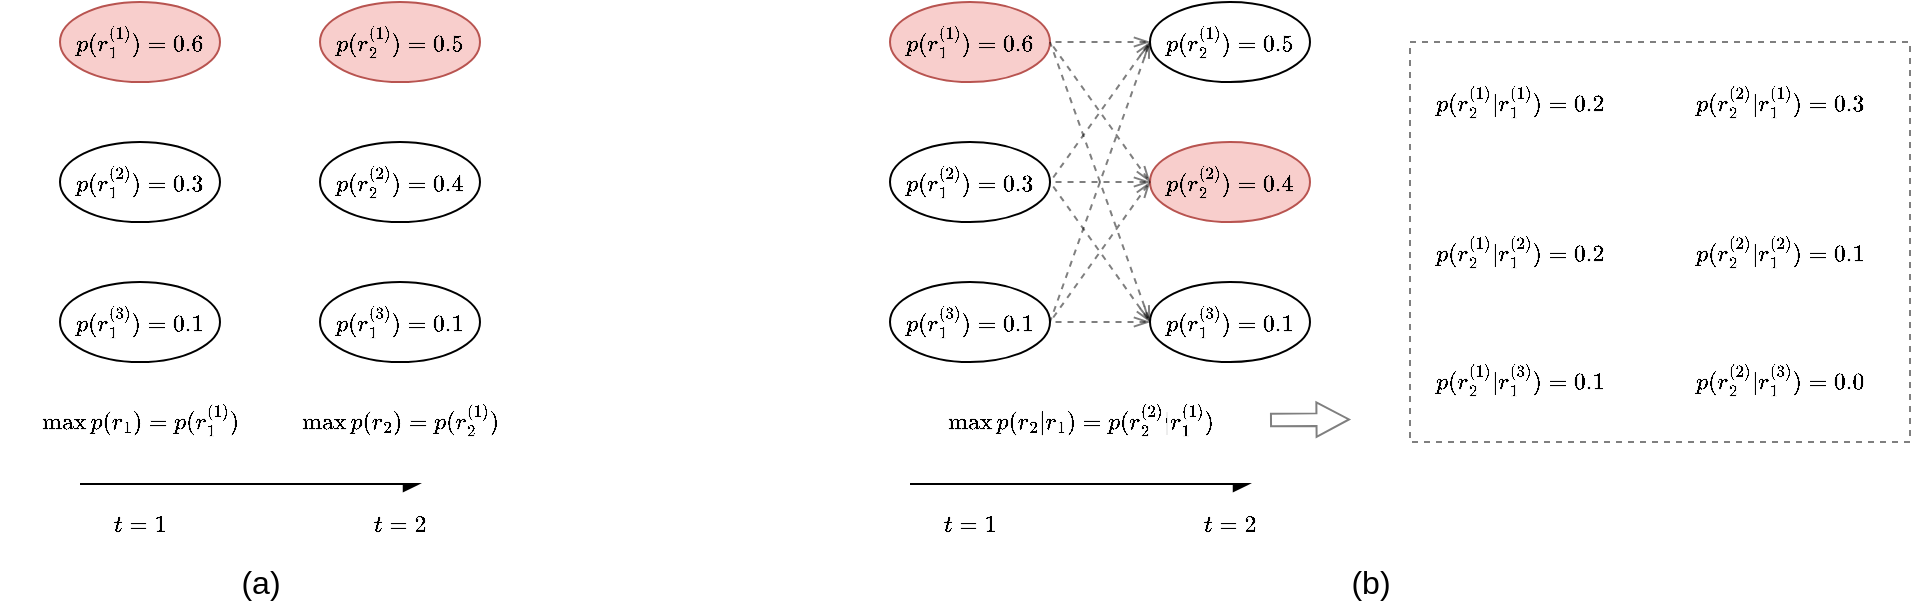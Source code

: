 <mxfile version="16.2.2" type="github"><diagram id="9NOF9pIbijMmcDffAA9m" name="Page-1"><mxGraphModel dx="1963" dy="759" grid="1" gridSize="10" guides="1" tooltips="1" connect="1" arrows="1" fold="1" page="1" pageScale="1" pageWidth="850" pageHeight="1100" math="1" shadow="0"><root><mxCell id="0"/><mxCell id="1" parent="0"/><mxCell id="eNLN1X___4Cwnm_M1iol-100" value="" style="rounded=0;whiteSpace=wrap;html=1;fontSize=10;dashed=1;fillColor=none;strokeColor=#000000;opacity=50;" vertex="1" parent="1"><mxGeometry x="535" y="610" width="250" height="200" as="geometry"/></mxCell><mxCell id="eNLN1X___4Cwnm_M1iol-56" value="&lt;font style=&quot;font-size: 10px&quot;&gt;$$p(r_1^{(1)})=0.6$$&lt;/font&gt;" style="ellipse;whiteSpace=wrap;html=1;fillColor=#f8cecc;strokeColor=#b85450;" vertex="1" parent="1"><mxGeometry x="-140" y="590" width="80" height="40" as="geometry"/></mxCell><mxCell id="eNLN1X___4Cwnm_M1iol-57" value="&lt;font style=&quot;font-size: 10px&quot;&gt;$$p(r_1^{(2)})=0.3$$&lt;/font&gt;" style="ellipse;whiteSpace=wrap;html=1;" vertex="1" parent="1"><mxGeometry x="-140" y="660" width="80" height="40" as="geometry"/></mxCell><mxCell id="eNLN1X___4Cwnm_M1iol-58" value="&lt;font style=&quot;font-size: 10px&quot;&gt;$$p(r_1^{(3)})=0.1$$&lt;/font&gt;" style="ellipse;whiteSpace=wrap;html=1;" vertex="1" parent="1"><mxGeometry x="-140" y="730" width="80" height="40" as="geometry"/></mxCell><mxCell id="eNLN1X___4Cwnm_M1iol-59" value="&lt;font style=&quot;font-size: 10px&quot;&gt;$$p(r_2^{(1)})=0.5$$&lt;/font&gt;" style="ellipse;whiteSpace=wrap;html=1;fillColor=#f8cecc;strokeColor=#b85450;" vertex="1" parent="1"><mxGeometry x="-10" y="590" width="80" height="40" as="geometry"/></mxCell><mxCell id="eNLN1X___4Cwnm_M1iol-60" value="&lt;font style=&quot;font-size: 10px&quot;&gt;$$p(r_2^{(2)})=0.4$$&lt;/font&gt;" style="ellipse;whiteSpace=wrap;html=1;" vertex="1" parent="1"><mxGeometry x="-10" y="660" width="80" height="40" as="geometry"/></mxCell><mxCell id="eNLN1X___4Cwnm_M1iol-61" value="&lt;font style=&quot;font-size: 10px&quot;&gt;$$p(r_1^{(3)})=0.1$$&lt;/font&gt;" style="ellipse;whiteSpace=wrap;html=1;" vertex="1" parent="1"><mxGeometry x="-10" y="730" width="80" height="40" as="geometry"/></mxCell><mxCell id="eNLN1X___4Cwnm_M1iol-62" value="&lt;font style=&quot;font-size: 10px&quot;&gt;$$p(r_1^{(1)})=0.6$$&lt;/font&gt;" style="ellipse;whiteSpace=wrap;html=1;fillColor=#f8cecc;strokeColor=#b85450;" vertex="1" parent="1"><mxGeometry x="275" y="590" width="80" height="40" as="geometry"/></mxCell><mxCell id="eNLN1X___4Cwnm_M1iol-63" value="&lt;font style=&quot;font-size: 10px&quot;&gt;$$p(r_1^{(2)})=0.3$$&lt;/font&gt;" style="ellipse;whiteSpace=wrap;html=1;" vertex="1" parent="1"><mxGeometry x="275" y="660" width="80" height="40" as="geometry"/></mxCell><mxCell id="eNLN1X___4Cwnm_M1iol-64" value="&lt;font style=&quot;font-size: 10px&quot;&gt;$$p(r_1^{(3)})=0.1$$&lt;/font&gt;" style="ellipse;whiteSpace=wrap;html=1;" vertex="1" parent="1"><mxGeometry x="275" y="730" width="80" height="40" as="geometry"/></mxCell><mxCell id="eNLN1X___4Cwnm_M1iol-65" value="&lt;font style=&quot;font-size: 10px&quot;&gt;$$p(r_2^{(1)})=0.5$$&lt;/font&gt;" style="ellipse;whiteSpace=wrap;html=1;" vertex="1" parent="1"><mxGeometry x="405" y="590" width="80" height="40" as="geometry"/></mxCell><mxCell id="eNLN1X___4Cwnm_M1iol-66" value="&lt;font style=&quot;font-size: 10px&quot;&gt;$$p(r_2^{(2)})=0.4$$&lt;/font&gt;" style="ellipse;whiteSpace=wrap;html=1;fillColor=#f8cecc;strokeColor=#b85450;" vertex="1" parent="1"><mxGeometry x="405" y="660" width="80" height="40" as="geometry"/></mxCell><mxCell id="eNLN1X___4Cwnm_M1iol-67" value="&lt;font style=&quot;font-size: 10px&quot;&gt;$$p(r_1^{(3)})=0.1$$&lt;/font&gt;" style="ellipse;whiteSpace=wrap;html=1;" vertex="1" parent="1"><mxGeometry x="405" y="730" width="80" height="40" as="geometry"/></mxCell><mxCell id="eNLN1X___4Cwnm_M1iol-68" value="" style="endArrow=none;html=1;rounded=0;dashed=1;fontSize=10;strokeColor=default;opacity=50;exitX=0;exitY=0.5;exitDx=0;exitDy=0;entryX=1;entryY=0.5;entryDx=0;entryDy=0;startArrow=openThin;startFill=0;" edge="1" parent="1" source="eNLN1X___4Cwnm_M1iol-65" target="eNLN1X___4Cwnm_M1iol-62"><mxGeometry width="50" height="50" relative="1" as="geometry"><mxPoint x="405" y="610" as="sourcePoint"/><mxPoint x="525" y="660" as="targetPoint"/></mxGeometry></mxCell><mxCell id="eNLN1X___4Cwnm_M1iol-69" value="" style="endArrow=none;html=1;rounded=0;dashed=1;fontSize=10;strokeColor=default;opacity=50;exitX=0;exitY=0.5;exitDx=0;exitDy=0;entryX=1;entryY=0.5;entryDx=0;entryDy=0;startArrow=openThin;startFill=0;" edge="1" parent="1" source="eNLN1X___4Cwnm_M1iol-66" target="eNLN1X___4Cwnm_M1iol-62"><mxGeometry width="50" height="50" relative="1" as="geometry"><mxPoint x="575" y="610" as="sourcePoint"/><mxPoint x="525" y="660" as="targetPoint"/></mxGeometry></mxCell><mxCell id="eNLN1X___4Cwnm_M1iol-70" value="" style="endArrow=none;html=1;rounded=0;dashed=1;fontSize=10;strokeColor=default;opacity=50;exitX=0;exitY=0.5;exitDx=0;exitDy=0;entryX=1;entryY=0.5;entryDx=0;entryDy=0;startArrow=openThin;startFill=0;" edge="1" parent="1" source="eNLN1X___4Cwnm_M1iol-67" target="eNLN1X___4Cwnm_M1iol-62"><mxGeometry width="50" height="50" relative="1" as="geometry"><mxPoint x="575" y="610" as="sourcePoint"/><mxPoint x="525" y="660" as="targetPoint"/></mxGeometry></mxCell><mxCell id="eNLN1X___4Cwnm_M1iol-72" value="" style="endArrow=none;html=1;rounded=0;dashed=1;fontSize=10;strokeColor=default;opacity=50;exitX=0;exitY=0.5;exitDx=0;exitDy=0;entryX=1;entryY=0.5;entryDx=0;entryDy=0;startArrow=openThin;startFill=0;" edge="1" parent="1" source="eNLN1X___4Cwnm_M1iol-65" target="eNLN1X___4Cwnm_M1iol-63"><mxGeometry width="50" height="50" relative="1" as="geometry"><mxPoint x="575" y="610" as="sourcePoint"/><mxPoint x="525" y="660" as="targetPoint"/></mxGeometry></mxCell><mxCell id="eNLN1X___4Cwnm_M1iol-73" value="" style="endArrow=none;html=1;rounded=0;dashed=1;fontSize=10;strokeColor=default;opacity=50;exitX=0;exitY=0.5;exitDx=0;exitDy=0;entryX=1;entryY=0.5;entryDx=0;entryDy=0;startArrow=openThin;startFill=0;" edge="1" parent="1" source="eNLN1X___4Cwnm_M1iol-66" target="eNLN1X___4Cwnm_M1iol-63"><mxGeometry width="50" height="50" relative="1" as="geometry"><mxPoint x="575" y="610" as="sourcePoint"/><mxPoint x="525" y="660" as="targetPoint"/></mxGeometry></mxCell><mxCell id="eNLN1X___4Cwnm_M1iol-74" value="" style="endArrow=none;html=1;rounded=0;dashed=1;fontSize=10;strokeColor=default;opacity=50;exitX=0;exitY=0.5;exitDx=0;exitDy=0;entryX=1;entryY=0.5;entryDx=0;entryDy=0;startArrow=openThin;startFill=0;" edge="1" parent="1" source="eNLN1X___4Cwnm_M1iol-67" target="eNLN1X___4Cwnm_M1iol-63"><mxGeometry width="50" height="50" relative="1" as="geometry"><mxPoint x="575" y="610" as="sourcePoint"/><mxPoint x="525" y="660" as="targetPoint"/></mxGeometry></mxCell><mxCell id="eNLN1X___4Cwnm_M1iol-75" value="" style="endArrow=none;html=1;rounded=0;dashed=1;fontSize=10;strokeColor=default;opacity=50;exitX=0;exitY=0.5;exitDx=0;exitDy=0;entryX=1;entryY=0.5;entryDx=0;entryDy=0;startArrow=openThin;startFill=0;" edge="1" parent="1" source="eNLN1X___4Cwnm_M1iol-65" target="eNLN1X___4Cwnm_M1iol-64"><mxGeometry width="50" height="50" relative="1" as="geometry"><mxPoint x="575" y="710" as="sourcePoint"/><mxPoint x="525" y="760" as="targetPoint"/></mxGeometry></mxCell><mxCell id="eNLN1X___4Cwnm_M1iol-76" value="" style="endArrow=none;html=1;rounded=0;dashed=1;fontSize=10;strokeColor=default;opacity=50;exitX=0;exitY=0.5;exitDx=0;exitDy=0;entryX=1;entryY=0.5;entryDx=0;entryDy=0;startArrow=openThin;startFill=0;" edge="1" parent="1" source="eNLN1X___4Cwnm_M1iol-66" target="eNLN1X___4Cwnm_M1iol-64"><mxGeometry width="50" height="50" relative="1" as="geometry"><mxPoint x="575" y="710" as="sourcePoint"/><mxPoint x="525" y="760" as="targetPoint"/></mxGeometry></mxCell><mxCell id="eNLN1X___4Cwnm_M1iol-77" value="" style="endArrow=none;html=1;rounded=0;dashed=1;fontSize=10;strokeColor=default;opacity=50;exitX=0;exitY=0.5;exitDx=0;exitDy=0;entryX=1;entryY=0.5;entryDx=0;entryDy=0;startArrow=openThin;startFill=0;" edge="1" parent="1" source="eNLN1X___4Cwnm_M1iol-67" target="eNLN1X___4Cwnm_M1iol-64"><mxGeometry width="50" height="50" relative="1" as="geometry"><mxPoint x="575" y="710" as="sourcePoint"/><mxPoint x="525" y="760" as="targetPoint"/></mxGeometry></mxCell><mxCell id="eNLN1X___4Cwnm_M1iol-79" value="$$\max p(r_1)=p(r_1^{(1)})$$" style="text;html=1;align=center;verticalAlign=middle;resizable=0;points=[];autosize=1;strokeColor=none;fillColor=none;fontSize=10;" vertex="1" parent="1"><mxGeometry x="-170" y="789" width="140" height="20" as="geometry"/></mxCell><mxCell id="eNLN1X___4Cwnm_M1iol-82" value="" style="endArrow=none;html=1;rounded=0;fontSize=10;strokeColor=#000000;startArrow=async;startFill=1;" edge="1" parent="1"><mxGeometry width="50" height="50" relative="1" as="geometry"><mxPoint x="40" y="831" as="sourcePoint"/><mxPoint x="-130" y="831" as="targetPoint"/></mxGeometry></mxCell><mxCell id="eNLN1X___4Cwnm_M1iol-83" value="$$t=1$$" style="text;html=1;align=center;verticalAlign=middle;resizable=0;points=[];autosize=1;strokeColor=none;fillColor=none;fontSize=10;" vertex="1" parent="1"><mxGeometry x="-125" y="841" width="50" height="20" as="geometry"/></mxCell><mxCell id="eNLN1X___4Cwnm_M1iol-84" value="$$\max p(r_2)=p(r_2^{(1)})$$" style="text;html=1;align=center;verticalAlign=middle;resizable=0;points=[];autosize=1;strokeColor=none;fillColor=none;fontSize=10;" vertex="1" parent="1"><mxGeometry x="-40" y="789" width="140" height="20" as="geometry"/></mxCell><mxCell id="eNLN1X___4Cwnm_M1iol-85" value="$$t=2$$" style="text;html=1;align=center;verticalAlign=middle;resizable=0;points=[];autosize=1;strokeColor=none;fillColor=none;fontSize=10;" vertex="1" parent="1"><mxGeometry x="5" y="841" width="50" height="20" as="geometry"/></mxCell><mxCell id="eNLN1X___4Cwnm_M1iol-89" value="" style="endArrow=none;html=1;rounded=0;fontSize=10;strokeColor=#000000;startArrow=async;startFill=1;" edge="1" parent="1"><mxGeometry width="50" height="50" relative="1" as="geometry"><mxPoint x="455" y="831" as="sourcePoint"/><mxPoint x="285" y="831" as="targetPoint"/></mxGeometry></mxCell><mxCell id="eNLN1X___4Cwnm_M1iol-90" value="$$t=1$$" style="text;html=1;align=center;verticalAlign=middle;resizable=0;points=[];autosize=1;strokeColor=none;fillColor=none;fontSize=10;" vertex="1" parent="1"><mxGeometry x="290" y="841" width="50" height="20" as="geometry"/></mxCell><mxCell id="eNLN1X___4Cwnm_M1iol-91" value="$$t=2$$" style="text;html=1;align=center;verticalAlign=middle;resizable=0;points=[];autosize=1;strokeColor=none;fillColor=none;fontSize=10;" vertex="1" parent="1"><mxGeometry x="420" y="841" width="50" height="20" as="geometry"/></mxCell><mxCell id="eNLN1X___4Cwnm_M1iol-92" value="$$\max p(r_2|r_1)=p(r_2^{(2)}|r_1^{(1)})$$" style="text;html=1;align=center;verticalAlign=middle;resizable=0;points=[];autosize=1;strokeColor=none;fillColor=none;fontSize=10;" vertex="1" parent="1"><mxGeometry x="270" y="789" width="200" height="20" as="geometry"/></mxCell><mxCell id="eNLN1X___4Cwnm_M1iol-93" value="$$p(r_2^{(1)}|r_1^{(1)})=0.2$$" style="text;html=1;align=center;verticalAlign=middle;resizable=0;points=[];autosize=1;strokeColor=none;fillColor=none;fontSize=10;" vertex="1" parent="1"><mxGeometry x="515" y="630" width="150" height="20" as="geometry"/></mxCell><mxCell id="eNLN1X___4Cwnm_M1iol-94" value="$$p(r_2^{(1)}|r_1^{(2)})=0.2$$" style="text;html=1;align=center;verticalAlign=middle;resizable=0;points=[];autosize=1;strokeColor=none;fillColor=none;fontSize=10;" vertex="1" parent="1"><mxGeometry x="515" y="705" width="150" height="20" as="geometry"/></mxCell><mxCell id="eNLN1X___4Cwnm_M1iol-95" value="$$p(r_2^{(1)}|r_1^{(3)})=0.1$$" style="text;html=1;align=center;verticalAlign=middle;resizable=0;points=[];autosize=1;strokeColor=none;fillColor=none;fontSize=10;" vertex="1" parent="1"><mxGeometry x="515" y="769" width="150" height="20" as="geometry"/></mxCell><mxCell id="eNLN1X___4Cwnm_M1iol-96" value="$$p(r_2^{(2)}|r_1^{(1)})=0.3$$" style="text;html=1;align=center;verticalAlign=middle;resizable=0;points=[];autosize=1;strokeColor=none;fillColor=none;fontSize=10;" vertex="1" parent="1"><mxGeometry x="645" y="630" width="150" height="20" as="geometry"/></mxCell><mxCell id="eNLN1X___4Cwnm_M1iol-97" value="$$p(r_2^{(2)}|r_1^{(2)})=0.1$$" style="text;html=1;align=center;verticalAlign=middle;resizable=0;points=[];autosize=1;strokeColor=none;fillColor=none;fontSize=10;" vertex="1" parent="1"><mxGeometry x="645" y="705" width="150" height="20" as="geometry"/></mxCell><mxCell id="eNLN1X___4Cwnm_M1iol-98" value="$$p(r_2^{(2)}|r_1^{(3)})=0.0$$" style="text;html=1;align=center;verticalAlign=middle;resizable=0;points=[];autosize=1;strokeColor=none;fillColor=none;fontSize=10;" vertex="1" parent="1"><mxGeometry x="645" y="769" width="150" height="20" as="geometry"/></mxCell><mxCell id="eNLN1X___4Cwnm_M1iol-101" value="" style="shape=flexArrow;endArrow=classic;html=1;rounded=0;fontSize=10;width=6.286;endSize=5.086;endWidth=10;opacity=50;" edge="1" parent="1"><mxGeometry width="50" height="50" relative="1" as="geometry"><mxPoint x="465" y="799" as="sourcePoint"/><mxPoint x="505" y="798.71" as="targetPoint"/></mxGeometry></mxCell><mxCell id="eNLN1X___4Cwnm_M1iol-102" value="&lt;font style=&quot;font-size: 16px&quot;&gt;(a)&lt;/font&gt;" style="text;html=1;align=center;verticalAlign=middle;resizable=0;points=[];autosize=1;strokeColor=none;fillColor=none;fontSize=10;" vertex="1" parent="1"><mxGeometry x="-60" y="870" width="40" height="20" as="geometry"/></mxCell><mxCell id="eNLN1X___4Cwnm_M1iol-103" value="&lt;font style=&quot;font-size: 16px&quot;&gt;(b)&lt;/font&gt;" style="text;html=1;align=center;verticalAlign=middle;resizable=0;points=[];autosize=1;strokeColor=none;fillColor=none;fontSize=10;" vertex="1" parent="1"><mxGeometry x="495" y="870" width="40" height="20" as="geometry"/></mxCell></root></mxGraphModel></diagram></mxfile>